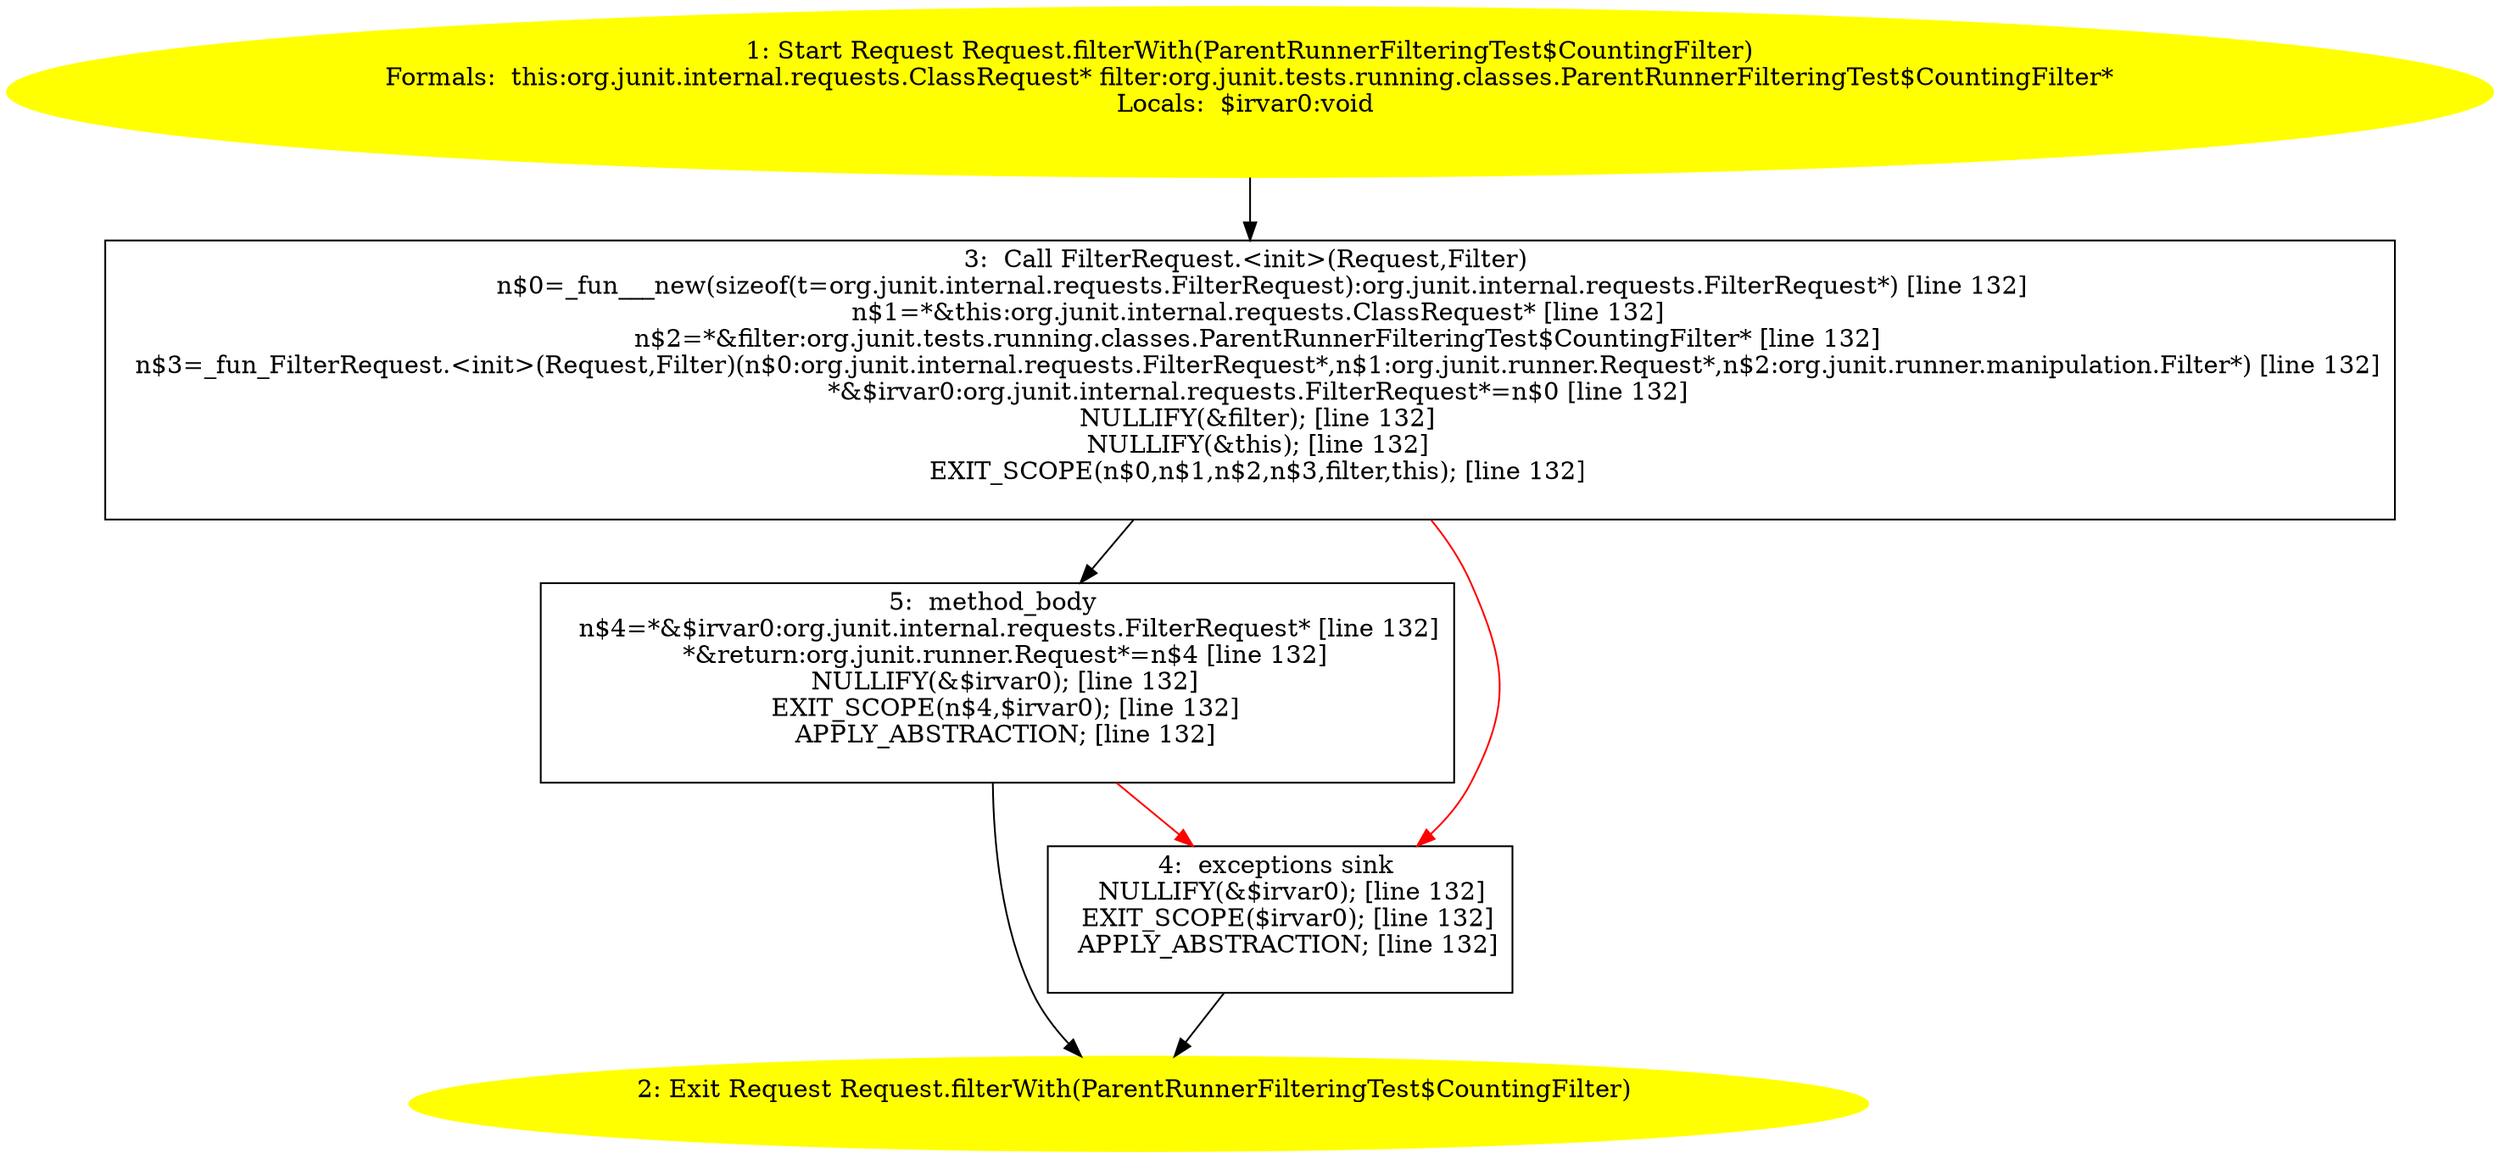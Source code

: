 /* @generated */
digraph cfg {
"org.junit.runner.Request.filterWith(org.junit.tests.running.classes.ParentRunnerFilteringTest$Counti.c1d0168b6a414e73ffb762799630896c_1" [label="1: Start Request Request.filterWith(ParentRunnerFilteringTest$CountingFilter)\nFormals:  this:org.junit.internal.requests.ClassRequest* filter:org.junit.tests.running.classes.ParentRunnerFilteringTest$CountingFilter*\nLocals:  $irvar0:void \n  " color=yellow style=filled]
	

	 "org.junit.runner.Request.filterWith(org.junit.tests.running.classes.ParentRunnerFilteringTest$Counti.c1d0168b6a414e73ffb762799630896c_1" -> "org.junit.runner.Request.filterWith(org.junit.tests.running.classes.ParentRunnerFilteringTest$Counti.c1d0168b6a414e73ffb762799630896c_3" ;
"org.junit.runner.Request.filterWith(org.junit.tests.running.classes.ParentRunnerFilteringTest$Counti.c1d0168b6a414e73ffb762799630896c_2" [label="2: Exit Request Request.filterWith(ParentRunnerFilteringTest$CountingFilter) \n  " color=yellow style=filled]
	

"org.junit.runner.Request.filterWith(org.junit.tests.running.classes.ParentRunnerFilteringTest$Counti.c1d0168b6a414e73ffb762799630896c_3" [label="3:  Call FilterRequest.<init>(Request,Filter) \n   n$0=_fun___new(sizeof(t=org.junit.internal.requests.FilterRequest):org.junit.internal.requests.FilterRequest*) [line 132]\n  n$1=*&this:org.junit.internal.requests.ClassRequest* [line 132]\n  n$2=*&filter:org.junit.tests.running.classes.ParentRunnerFilteringTest$CountingFilter* [line 132]\n  n$3=_fun_FilterRequest.<init>(Request,Filter)(n$0:org.junit.internal.requests.FilterRequest*,n$1:org.junit.runner.Request*,n$2:org.junit.runner.manipulation.Filter*) [line 132]\n  *&$irvar0:org.junit.internal.requests.FilterRequest*=n$0 [line 132]\n  NULLIFY(&filter); [line 132]\n  NULLIFY(&this); [line 132]\n  EXIT_SCOPE(n$0,n$1,n$2,n$3,filter,this); [line 132]\n " shape="box"]
	

	 "org.junit.runner.Request.filterWith(org.junit.tests.running.classes.ParentRunnerFilteringTest$Counti.c1d0168b6a414e73ffb762799630896c_3" -> "org.junit.runner.Request.filterWith(org.junit.tests.running.classes.ParentRunnerFilteringTest$Counti.c1d0168b6a414e73ffb762799630896c_5" ;
	 "org.junit.runner.Request.filterWith(org.junit.tests.running.classes.ParentRunnerFilteringTest$Counti.c1d0168b6a414e73ffb762799630896c_3" -> "org.junit.runner.Request.filterWith(org.junit.tests.running.classes.ParentRunnerFilteringTest$Counti.c1d0168b6a414e73ffb762799630896c_4" [color="red" ];
"org.junit.runner.Request.filterWith(org.junit.tests.running.classes.ParentRunnerFilteringTest$Counti.c1d0168b6a414e73ffb762799630896c_4" [label="4:  exceptions sink \n   NULLIFY(&$irvar0); [line 132]\n  EXIT_SCOPE($irvar0); [line 132]\n  APPLY_ABSTRACTION; [line 132]\n " shape="box"]
	

	 "org.junit.runner.Request.filterWith(org.junit.tests.running.classes.ParentRunnerFilteringTest$Counti.c1d0168b6a414e73ffb762799630896c_4" -> "org.junit.runner.Request.filterWith(org.junit.tests.running.classes.ParentRunnerFilteringTest$Counti.c1d0168b6a414e73ffb762799630896c_2" ;
"org.junit.runner.Request.filterWith(org.junit.tests.running.classes.ParentRunnerFilteringTest$Counti.c1d0168b6a414e73ffb762799630896c_5" [label="5:  method_body \n   n$4=*&$irvar0:org.junit.internal.requests.FilterRequest* [line 132]\n  *&return:org.junit.runner.Request*=n$4 [line 132]\n  NULLIFY(&$irvar0); [line 132]\n  EXIT_SCOPE(n$4,$irvar0); [line 132]\n  APPLY_ABSTRACTION; [line 132]\n " shape="box"]
	

	 "org.junit.runner.Request.filterWith(org.junit.tests.running.classes.ParentRunnerFilteringTest$Counti.c1d0168b6a414e73ffb762799630896c_5" -> "org.junit.runner.Request.filterWith(org.junit.tests.running.classes.ParentRunnerFilteringTest$Counti.c1d0168b6a414e73ffb762799630896c_2" ;
	 "org.junit.runner.Request.filterWith(org.junit.tests.running.classes.ParentRunnerFilteringTest$Counti.c1d0168b6a414e73ffb762799630896c_5" -> "org.junit.runner.Request.filterWith(org.junit.tests.running.classes.ParentRunnerFilteringTest$Counti.c1d0168b6a414e73ffb762799630896c_4" [color="red" ];
}
